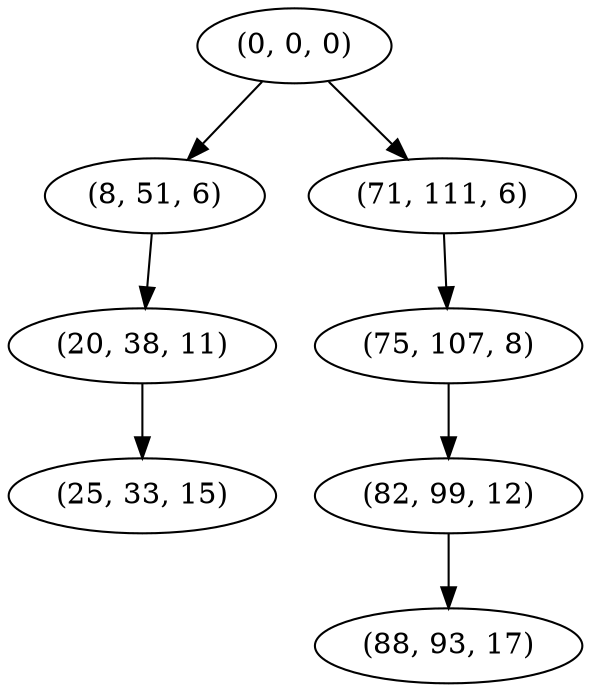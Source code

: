 digraph tree {
    "(0, 0, 0)";
    "(8, 51, 6)";
    "(20, 38, 11)";
    "(25, 33, 15)";
    "(71, 111, 6)";
    "(75, 107, 8)";
    "(82, 99, 12)";
    "(88, 93, 17)";
    "(0, 0, 0)" -> "(8, 51, 6)";
    "(0, 0, 0)" -> "(71, 111, 6)";
    "(8, 51, 6)" -> "(20, 38, 11)";
    "(20, 38, 11)" -> "(25, 33, 15)";
    "(71, 111, 6)" -> "(75, 107, 8)";
    "(75, 107, 8)" -> "(82, 99, 12)";
    "(82, 99, 12)" -> "(88, 93, 17)";
}
